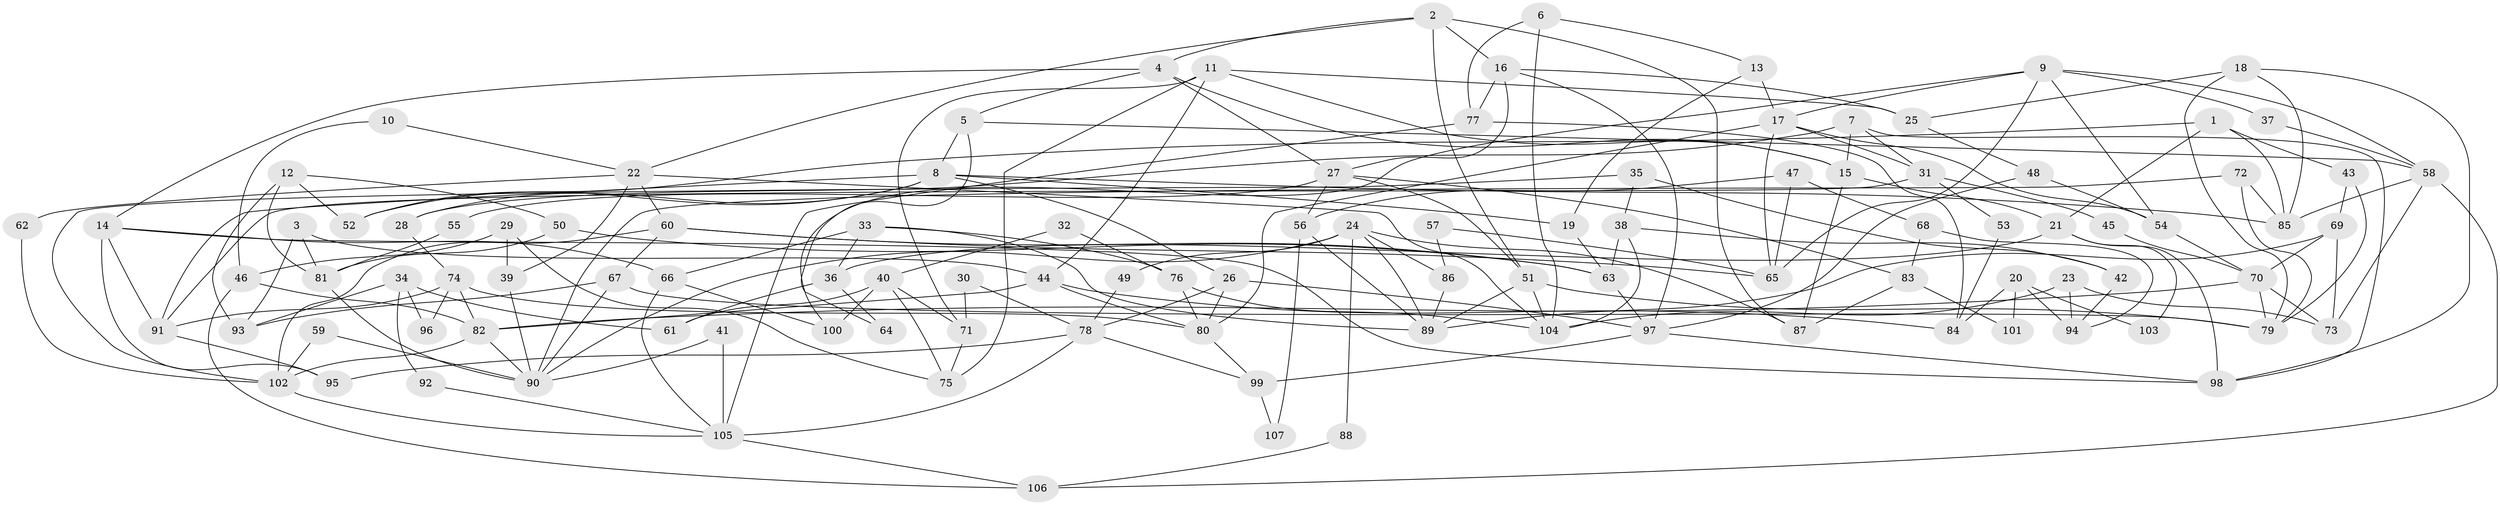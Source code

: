 // Generated by graph-tools (version 1.1) at 2025/02/03/09/25 03:02:01]
// undirected, 107 vertices, 214 edges
graph export_dot {
graph [start="1"]
  node [color=gray90,style=filled];
  1;
  2;
  3;
  4;
  5;
  6;
  7;
  8;
  9;
  10;
  11;
  12;
  13;
  14;
  15;
  16;
  17;
  18;
  19;
  20;
  21;
  22;
  23;
  24;
  25;
  26;
  27;
  28;
  29;
  30;
  31;
  32;
  33;
  34;
  35;
  36;
  37;
  38;
  39;
  40;
  41;
  42;
  43;
  44;
  45;
  46;
  47;
  48;
  49;
  50;
  51;
  52;
  53;
  54;
  55;
  56;
  57;
  58;
  59;
  60;
  61;
  62;
  63;
  64;
  65;
  66;
  67;
  68;
  69;
  70;
  71;
  72;
  73;
  74;
  75;
  76;
  77;
  78;
  79;
  80;
  81;
  82;
  83;
  84;
  85;
  86;
  87;
  88;
  89;
  90;
  91;
  92;
  93;
  94;
  95;
  96;
  97;
  98;
  99;
  100;
  101;
  102;
  103;
  104;
  105;
  106;
  107;
  1 -- 21;
  1 -- 85;
  1 -- 43;
  1 -- 52;
  2 -- 16;
  2 -- 4;
  2 -- 22;
  2 -- 51;
  2 -- 87;
  3 -- 81;
  3 -- 44;
  3 -- 93;
  4 -- 15;
  4 -- 27;
  4 -- 5;
  4 -- 14;
  5 -- 8;
  5 -- 58;
  5 -- 64;
  6 -- 13;
  6 -- 104;
  6 -- 77;
  7 -- 28;
  7 -- 31;
  7 -- 15;
  7 -- 98;
  8 -- 52;
  8 -- 26;
  8 -- 19;
  8 -- 28;
  8 -- 85;
  8 -- 91;
  9 -- 58;
  9 -- 65;
  9 -- 17;
  9 -- 37;
  9 -- 54;
  9 -- 100;
  10 -- 22;
  10 -- 46;
  11 -- 15;
  11 -- 25;
  11 -- 44;
  11 -- 71;
  11 -- 75;
  12 -- 93;
  12 -- 50;
  12 -- 52;
  12 -- 81;
  13 -- 19;
  13 -- 17;
  14 -- 98;
  14 -- 66;
  14 -- 91;
  14 -- 95;
  15 -- 87;
  15 -- 21;
  16 -- 97;
  16 -- 25;
  16 -- 27;
  16 -- 77;
  17 -- 80;
  17 -- 31;
  17 -- 54;
  17 -- 65;
  18 -- 98;
  18 -- 85;
  18 -- 25;
  18 -- 79;
  19 -- 63;
  20 -- 84;
  20 -- 94;
  20 -- 101;
  20 -- 103;
  21 -- 98;
  21 -- 36;
  21 -- 103;
  22 -- 104;
  22 -- 39;
  22 -- 60;
  22 -- 62;
  23 -- 104;
  23 -- 73;
  23 -- 94;
  24 -- 89;
  24 -- 90;
  24 -- 49;
  24 -- 86;
  24 -- 87;
  24 -- 88;
  25 -- 48;
  26 -- 80;
  26 -- 78;
  26 -- 97;
  27 -- 51;
  27 -- 55;
  27 -- 56;
  27 -- 83;
  28 -- 74;
  29 -- 46;
  29 -- 75;
  29 -- 39;
  30 -- 78;
  30 -- 71;
  31 -- 91;
  31 -- 45;
  31 -- 53;
  32 -- 76;
  32 -- 40;
  33 -- 76;
  33 -- 89;
  33 -- 36;
  33 -- 66;
  34 -- 93;
  34 -- 61;
  34 -- 92;
  34 -- 96;
  35 -- 42;
  35 -- 102;
  35 -- 38;
  36 -- 61;
  36 -- 64;
  37 -- 58;
  38 -- 63;
  38 -- 42;
  38 -- 104;
  39 -- 90;
  40 -- 100;
  40 -- 71;
  40 -- 61;
  40 -- 75;
  41 -- 90;
  41 -- 105;
  42 -- 94;
  43 -- 79;
  43 -- 69;
  44 -- 82;
  44 -- 80;
  44 -- 84;
  45 -- 70;
  46 -- 106;
  46 -- 82;
  47 -- 56;
  47 -- 65;
  47 -- 68;
  48 -- 97;
  48 -- 54;
  49 -- 78;
  50 -- 63;
  50 -- 81;
  51 -- 79;
  51 -- 89;
  51 -- 104;
  53 -- 84;
  54 -- 70;
  55 -- 81;
  56 -- 89;
  56 -- 107;
  57 -- 86;
  57 -- 65;
  58 -- 85;
  58 -- 73;
  58 -- 106;
  59 -- 90;
  59 -- 102;
  60 -- 67;
  60 -- 63;
  60 -- 65;
  60 -- 102;
  62 -- 102;
  63 -- 97;
  66 -- 100;
  66 -- 105;
  67 -- 90;
  67 -- 79;
  67 -- 93;
  68 -- 83;
  68 -- 94;
  69 -- 73;
  69 -- 70;
  69 -- 89;
  70 -- 73;
  70 -- 79;
  70 -- 82;
  71 -- 75;
  72 -- 79;
  72 -- 90;
  72 -- 85;
  74 -- 82;
  74 -- 91;
  74 -- 80;
  74 -- 96;
  76 -- 104;
  76 -- 80;
  77 -- 84;
  77 -- 105;
  78 -- 95;
  78 -- 105;
  78 -- 99;
  80 -- 99;
  81 -- 90;
  82 -- 102;
  82 -- 90;
  83 -- 87;
  83 -- 101;
  86 -- 89;
  88 -- 106;
  91 -- 95;
  92 -- 105;
  97 -- 99;
  97 -- 98;
  99 -- 107;
  102 -- 105;
  105 -- 106;
}
